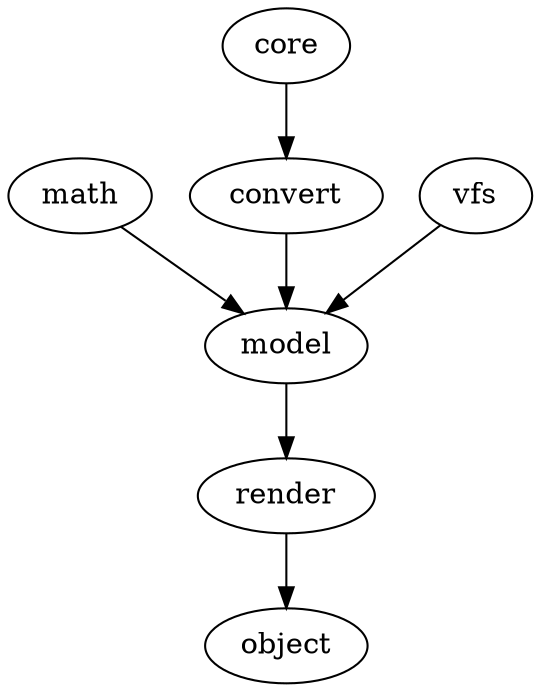 digraph G
{
	math -> model;
	core -> convert;
	convert -> model;
	vfs -> model;
	model -> render;
	render -> object;
}